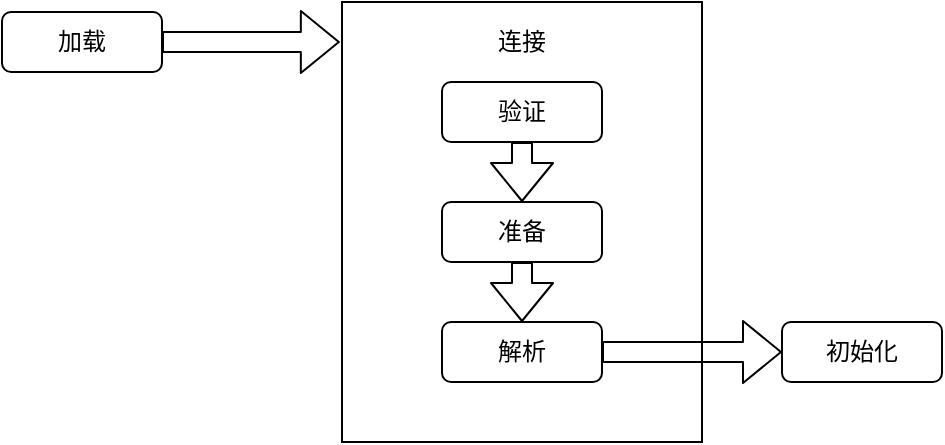 <mxfile version="13.4.9" type="github">
  <diagram id="e0J4ZgqpTrD-7o68dUj1" name="Page-1">
    <mxGraphModel dx="1422" dy="762" grid="1" gridSize="10" guides="1" tooltips="1" connect="1" arrows="1" fold="1" page="1" pageScale="1" pageWidth="827" pageHeight="1169" math="0" shadow="0">
      <root>
        <mxCell id="0" />
        <mxCell id="1" parent="0" />
        <mxCell id="ltiZ9SlddzqdUap-MCyv-2" value="" style="rounded=0;whiteSpace=wrap;html=1;" vertex="1" parent="1">
          <mxGeometry x="240" y="150" width="180" height="220" as="geometry" />
        </mxCell>
        <mxCell id="ltiZ9SlddzqdUap-MCyv-3" value="连接" style="text;html=1;strokeColor=none;fillColor=none;align=center;verticalAlign=middle;whiteSpace=wrap;rounded=0;" vertex="1" parent="1">
          <mxGeometry x="310" y="160" width="40" height="20" as="geometry" />
        </mxCell>
        <mxCell id="ltiZ9SlddzqdUap-MCyv-4" value="验证" style="rounded=1;whiteSpace=wrap;html=1;" vertex="1" parent="1">
          <mxGeometry x="290" y="190" width="80" height="30" as="geometry" />
        </mxCell>
        <mxCell id="ltiZ9SlddzqdUap-MCyv-5" value="解析" style="rounded=1;whiteSpace=wrap;html=1;" vertex="1" parent="1">
          <mxGeometry x="290" y="310" width="80" height="30" as="geometry" />
        </mxCell>
        <mxCell id="ltiZ9SlddzqdUap-MCyv-6" value="准备" style="rounded=1;whiteSpace=wrap;html=1;" vertex="1" parent="1">
          <mxGeometry x="290" y="250" width="80" height="30" as="geometry" />
        </mxCell>
        <mxCell id="ltiZ9SlddzqdUap-MCyv-7" value="初始化" style="rounded=1;whiteSpace=wrap;html=1;" vertex="1" parent="1">
          <mxGeometry x="460" y="310" width="80" height="30" as="geometry" />
        </mxCell>
        <mxCell id="ltiZ9SlddzqdUap-MCyv-8" value="加载" style="rounded=1;whiteSpace=wrap;html=1;" vertex="1" parent="1">
          <mxGeometry x="70" y="155" width="80" height="30" as="geometry" />
        </mxCell>
        <mxCell id="ltiZ9SlddzqdUap-MCyv-9" value="" style="shape=flexArrow;endArrow=classic;html=1;exitX=1;exitY=0.5;exitDx=0;exitDy=0;entryX=-0.006;entryY=0.091;entryDx=0;entryDy=0;entryPerimeter=0;" edge="1" parent="1" source="ltiZ9SlddzqdUap-MCyv-8" target="ltiZ9SlddzqdUap-MCyv-2">
          <mxGeometry width="50" height="50" relative="1" as="geometry">
            <mxPoint x="200" y="190" as="sourcePoint" />
            <mxPoint x="250" y="140" as="targetPoint" />
          </mxGeometry>
        </mxCell>
        <mxCell id="ltiZ9SlddzqdUap-MCyv-10" value="" style="shape=flexArrow;endArrow=classic;html=1;exitX=0.5;exitY=1;exitDx=0;exitDy=0;entryX=0.5;entryY=0;entryDx=0;entryDy=0;" edge="1" parent="1" source="ltiZ9SlddzqdUap-MCyv-4" target="ltiZ9SlddzqdUap-MCyv-6">
          <mxGeometry width="50" height="50" relative="1" as="geometry">
            <mxPoint x="180" y="330" as="sourcePoint" />
            <mxPoint x="230" y="280" as="targetPoint" />
          </mxGeometry>
        </mxCell>
        <mxCell id="ltiZ9SlddzqdUap-MCyv-11" value="" style="shape=flexArrow;endArrow=classic;html=1;exitX=0.5;exitY=1;exitDx=0;exitDy=0;entryX=0.5;entryY=0;entryDx=0;entryDy=0;" edge="1" parent="1" source="ltiZ9SlddzqdUap-MCyv-6" target="ltiZ9SlddzqdUap-MCyv-5">
          <mxGeometry width="50" height="50" relative="1" as="geometry">
            <mxPoint y="340" as="sourcePoint" />
            <mxPoint x="50" y="290" as="targetPoint" />
          </mxGeometry>
        </mxCell>
        <mxCell id="ltiZ9SlddzqdUap-MCyv-12" value="" style="shape=flexArrow;endArrow=classic;html=1;exitX=1;exitY=0.5;exitDx=0;exitDy=0;entryX=0;entryY=0.5;entryDx=0;entryDy=0;" edge="1" parent="1" source="ltiZ9SlddzqdUap-MCyv-5" target="ltiZ9SlddzqdUap-MCyv-7">
          <mxGeometry width="50" height="50" relative="1" as="geometry">
            <mxPoint x="460" y="430" as="sourcePoint" />
            <mxPoint x="510" y="380" as="targetPoint" />
          </mxGeometry>
        </mxCell>
      </root>
    </mxGraphModel>
  </diagram>
</mxfile>

